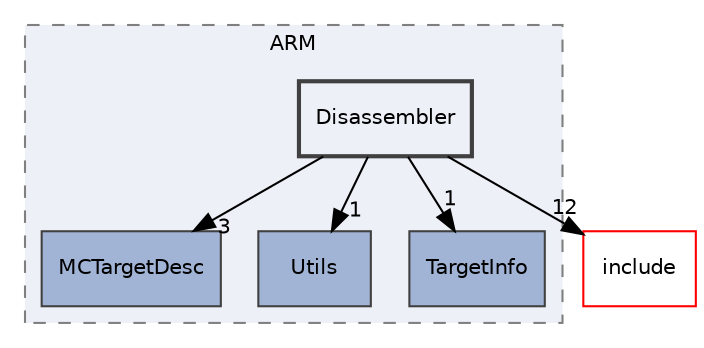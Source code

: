 digraph "lib/Target/ARM/Disassembler"
{
 // LATEX_PDF_SIZE
  bgcolor="transparent";
  edge [fontname="Helvetica",fontsize="10",labelfontname="Helvetica",labelfontsize="10"];
  node [fontname="Helvetica",fontsize="10",shape="box"];
  compound=true
  subgraph clusterdir_4394675d1fa84070817ace1e93b57e8a {
    graph [ bgcolor="#edf0f7", pencolor="grey50", style="filled,dashed,", label="ARM", fontname="Helvetica", fontsize="10", URL="dir_4394675d1fa84070817ace1e93b57e8a.html"]
  dir_01936f0ac99a25b61f7f8770fcd2356f [label="MCTargetDesc", style="filled,", fillcolor="#a2b4d6", color="grey25", URL="dir_01936f0ac99a25b61f7f8770fcd2356f.html"];
  dir_4e37b6fde532b2a91802f4c74b8b2743 [label="Utils", style="filled,", fillcolor="#a2b4d6", color="grey25", URL="dir_4e37b6fde532b2a91802f4c74b8b2743.html"];
  dir_e74ffd2db7d0965c485dd377d7fa07ac [label="TargetInfo", style="filled,", fillcolor="#a2b4d6", color="grey25", URL="dir_e74ffd2db7d0965c485dd377d7fa07ac.html"];
  dir_9284bacc593f864a459203e09e618af5 [label="Disassembler", style="filled,bold,", fillcolor="#edf0f7", color="grey25", URL="dir_9284bacc593f864a459203e09e618af5.html"];
  }
  dir_d44c64559bbebec7f509842c48db8b23 [label="include", style="", fillcolor="#edf0f7", color="red", URL="dir_d44c64559bbebec7f509842c48db8b23.html"];
  dir_9284bacc593f864a459203e09e618af5->dir_01936f0ac99a25b61f7f8770fcd2356f [headlabel="3", labeldistance=1.5 headhref="dir_000051_000126.html"];
  dir_9284bacc593f864a459203e09e618af5->dir_4e37b6fde532b2a91802f4c74b8b2743 [headlabel="1", labeldistance=1.5 headhref="dir_000051_000227.html"];
  dir_9284bacc593f864a459203e09e618af5->dir_d44c64559bbebec7f509842c48db8b23 [headlabel="12", labeldistance=1.5 headhref="dir_000051_000082.html"];
  dir_9284bacc593f864a459203e09e618af5->dir_e74ffd2db7d0965c485dd377d7fa07ac [headlabel="1", labeldistance=1.5 headhref="dir_000051_000197.html"];
}
